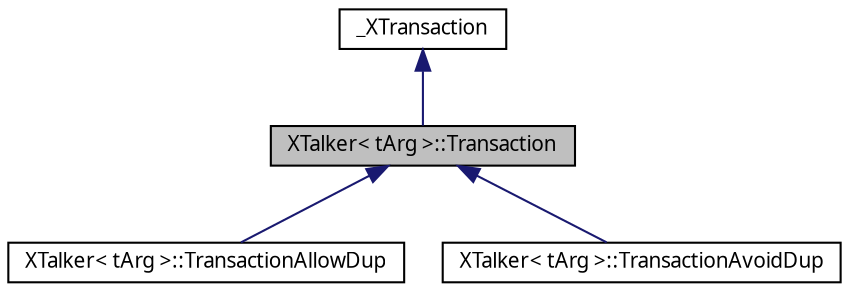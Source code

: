 digraph G
{
  edge [fontname="FreeSans.ttf",fontsize=10,labelfontname="FreeSans.ttf",labelfontsize=10];
  node [fontname="FreeSans.ttf",fontsize=10,shape=record];
  Node1 [label="XTalker\< tArg \>::Transaction",height=0.2,width=0.4,color="black", fillcolor="grey75", style="filled" fontcolor="black"];
  Node2 -> Node1 [dir=back,color="midnightblue",fontsize=10,style="solid",fontname="FreeSans.ttf"];
  Node2 [label="_XTransaction",height=0.2,width=0.4,color="black", fillcolor="white", style="filled",URL="$struct___x_transaction.html"];
  Node1 -> Node3 [dir=back,color="midnightblue",fontsize=10,style="solid",fontname="FreeSans.ttf"];
  Node3 [label="XTalker\< tArg \>::TransactionAllowDup",height=0.2,width=0.4,color="black", fillcolor="white", style="filled",URL="$struct_x_talker_1_1_transaction_allow_dup.html"];
  Node1 -> Node4 [dir=back,color="midnightblue",fontsize=10,style="solid",fontname="FreeSans.ttf"];
  Node4 [label="XTalker\< tArg \>::TransactionAvoidDup",height=0.2,width=0.4,color="black", fillcolor="white", style="filled",URL="$struct_x_talker_1_1_transaction_avoid_dup.html"];
}
